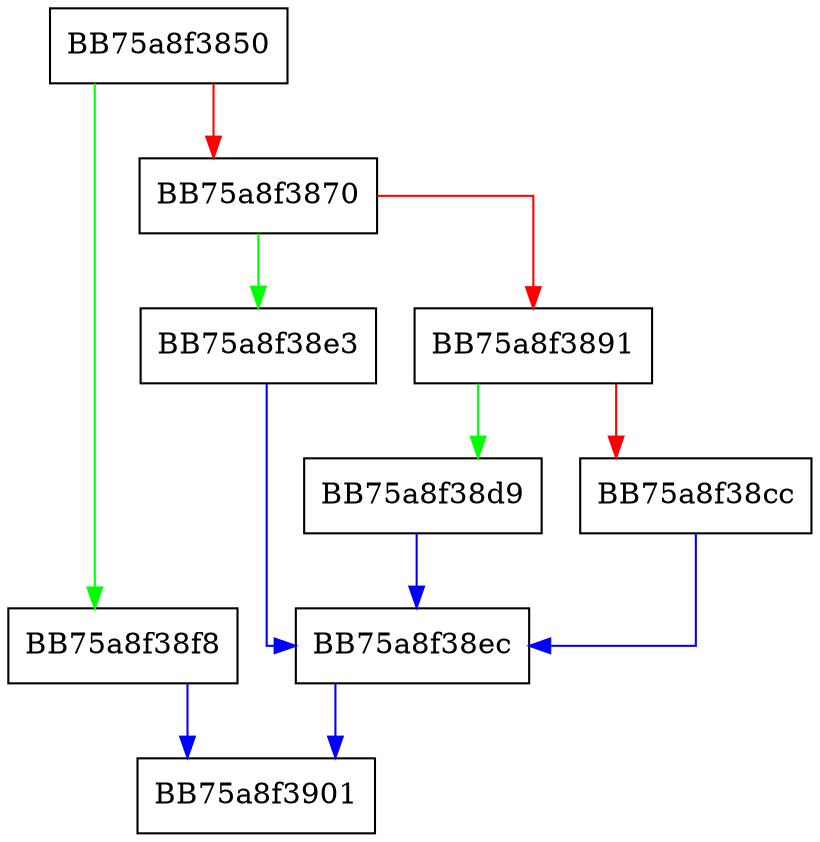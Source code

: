 digraph resume {
  node [shape="box"];
  graph [splines=ortho];
  BB75a8f3850 -> BB75a8f38f8 [color="green"];
  BB75a8f3850 -> BB75a8f3870 [color="red"];
  BB75a8f3870 -> BB75a8f38e3 [color="green"];
  BB75a8f3870 -> BB75a8f3891 [color="red"];
  BB75a8f3891 -> BB75a8f38d9 [color="green"];
  BB75a8f3891 -> BB75a8f38cc [color="red"];
  BB75a8f38cc -> BB75a8f38ec [color="blue"];
  BB75a8f38d9 -> BB75a8f38ec [color="blue"];
  BB75a8f38e3 -> BB75a8f38ec [color="blue"];
  BB75a8f38ec -> BB75a8f3901 [color="blue"];
  BB75a8f38f8 -> BB75a8f3901 [color="blue"];
}
